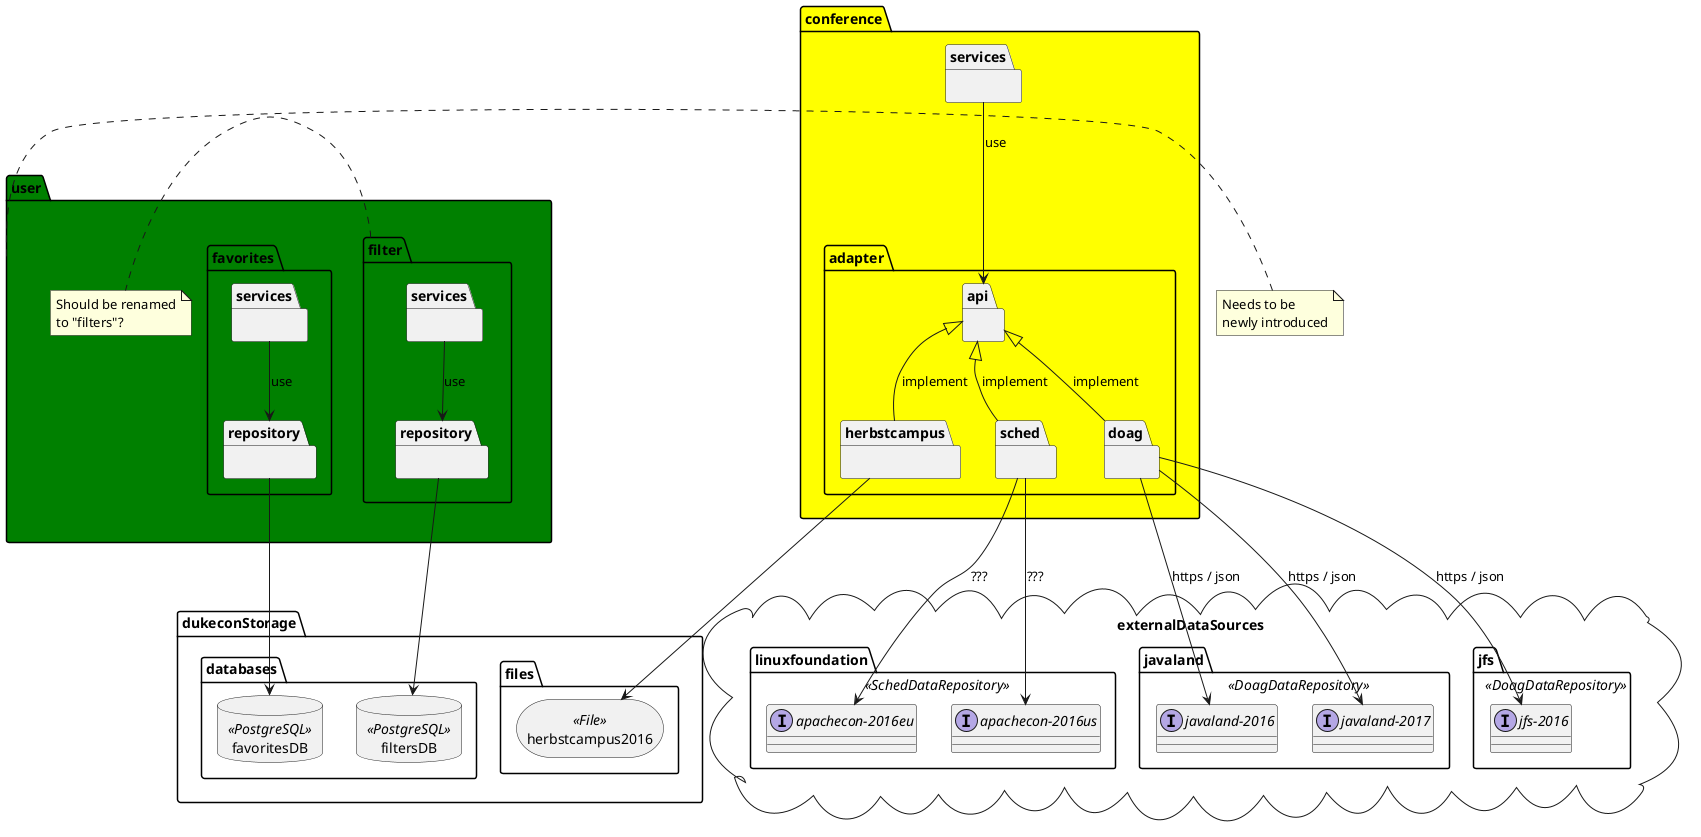 @startuml
skinparam componentStyle uml2

'cloud dukecon {
package "conference" #yellow {
  package "services" as ConferenceServices {
  }
  package adapter as ConferenceAdapters {
    package api as ConferenceAdapterApi {
    }
    package sched as ConferenceAdapterSched {
    }
    package doag as ConferenceAdapterDoag {
    }
    package herbstcampus as ConferenceAdapterHerbstcampus {
    }
    ConferenceAdapterApi <|-- ConferenceAdapterSched : implement
    ConferenceAdapterApi <|-- ConferenceAdapterDoag : implement
    ConferenceAdapterApi <|-- ConferenceAdapterHerbstcampus : implement
  }
  ConferenceServices --> ConferenceAdapterApi : use
}

package user #green {
package "favorites" {
  package services as FavoritesServices {
  }
  package repository as FavoritesRepository {
  }
  FavoritesServices --> FavoritesRepository : use
}

package filter {
  package services as FiltersServices {
  }
  package repository as FiltersRepository {
  }
  FiltersServices --> FiltersRepository : use
}
note right of filter
    Should be renamed
    to "filters"?
end note
}
note left of user
    Needs to be
    newly introduced
end note

package dukeconStorage {
package databases {
database favoritesDB <<PostgreSQL>> {
}
FavoritesRepository --> favoritesDB
database filtersDB <<PostgreSQL>> {
}
FiltersRepository --> filtersDB
}
package files {
storage herbstcampus2016 <<File>> {
}
}
}
'}
ConferenceAdapterHerbstcampus --> herbstcampus2016

cloud externalDataSources {
  package javaland <<DoagDataRepository>> {
    interface "javaland-2016" as javaland2016
    interface "javaland-2017" as javaland2017
  }
  package jfs <<DoagDataRepository>> {
    interface "jfs-2016" as jfs2016
  }
  package linuxfoundation <<SchedDataRepository>> {
    interface "apachecon-2016eu" as apachecon2016eu
    interface "apachecon-2016us" as apachecon2016us
  }
}
ConferenceAdapterDoag -down-> javaland2016 : https / json
ConferenceAdapterDoag -down-> javaland2017 : https / json
ConferenceAdapterDoag -down-> jfs2016 : https / json
ConferenceAdapterSched -down-> apachecon2016eu : ???
ConferenceAdapterSched -down-> apachecon2016us : ???
'javaland2016 <--  ConferenceAdapterDoag : https / json
'javaland2017 <--  ConferenceAdapterDoag : https / json
'jfs2016 <--  ConferenceAdapterDoag: https / json
'apachecon2016eu <-- ConferenceAdapterSched : ???
'apachecon2016us <-- ConferenceAdapterSched : ???

@enduml